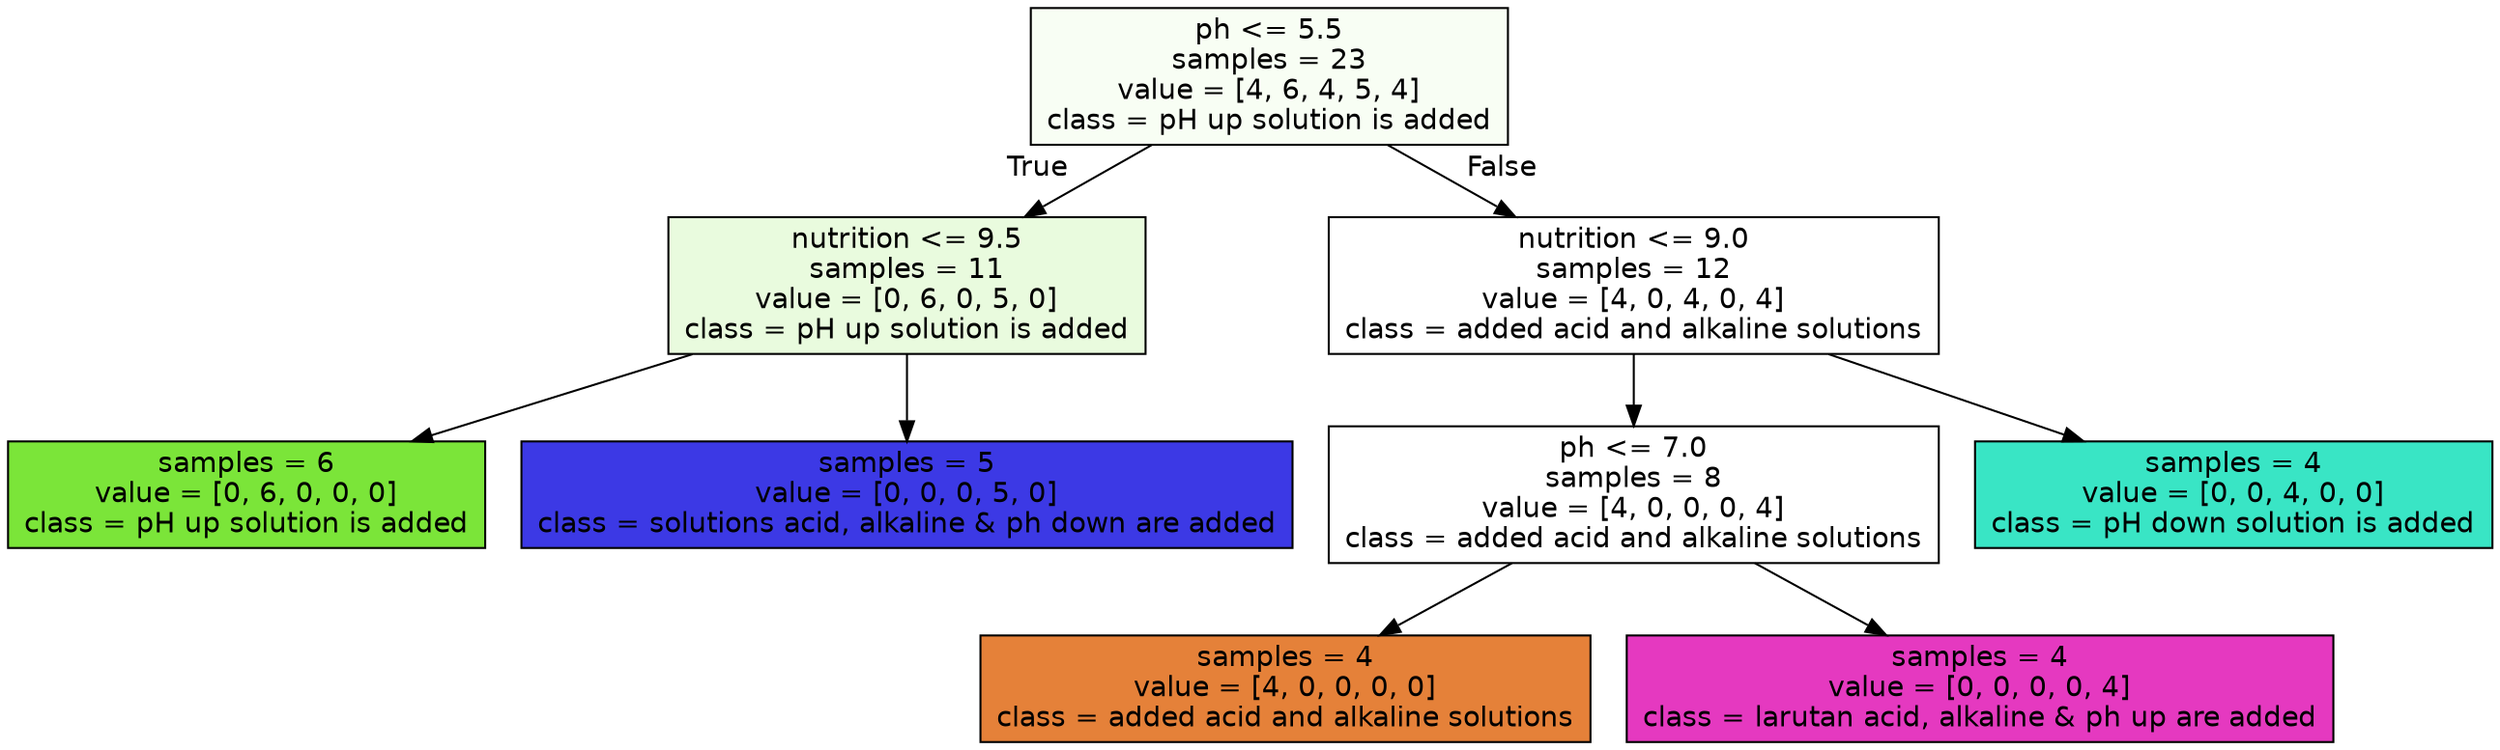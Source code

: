 digraph Tree {
node [shape=box, style="filled", color="black", fontname="helvetica"] ;
edge [fontname="helvetica"] ;
0 [label="ph <= 5.5\nsamples = 23\nvalue = [4, 6, 4, 5, 4]\nclass = pH up solution is added", fillcolor="#f8fef4"] ;
1 [label="nutrition <= 9.5\nsamples = 11\nvalue = [0, 6, 0, 5, 0]\nclass = pH up solution is added", fillcolor="#e9fbde"] ;
0 -> 1 [labeldistance=2.5, labelangle=45, headlabel="True"] ;
2 [label="samples = 6\nvalue = [0, 6, 0, 0, 0]\nclass = pH up solution is added", fillcolor="#7be539"] ;
1 -> 2 ;
3 [label="samples = 5\nvalue = [0, 0, 0, 5, 0]\nclass = solutions acid, alkaline & ph down are added", fillcolor="#3c39e5"] ;
1 -> 3 ;
4 [label="nutrition <= 9.0\nsamples = 12\nvalue = [4, 0, 4, 0, 4]\nclass = added acid and alkaline solutions", fillcolor="#ffffff"] ;
0 -> 4 [labeldistance=2.5, labelangle=-45, headlabel="False"] ;
5 [label="ph <= 7.0\nsamples = 8\nvalue = [4, 0, 0, 0, 4]\nclass = added acid and alkaline solutions", fillcolor="#ffffff"] ;
4 -> 5 ;
6 [label="samples = 4\nvalue = [4, 0, 0, 0, 0]\nclass = added acid and alkaline solutions", fillcolor="#e58139"] ;
5 -> 6 ;
7 [label="samples = 4\nvalue = [0, 0, 0, 0, 4]\nclass = larutan acid, alkaline & ph up are added", fillcolor="#e539c0"] ;
5 -> 7 ;
8 [label="samples = 4\nvalue = [0, 0, 4, 0, 0]\nclass = pH down solution is added", fillcolor="#39e5c5"] ;
4 -> 8 ;
}